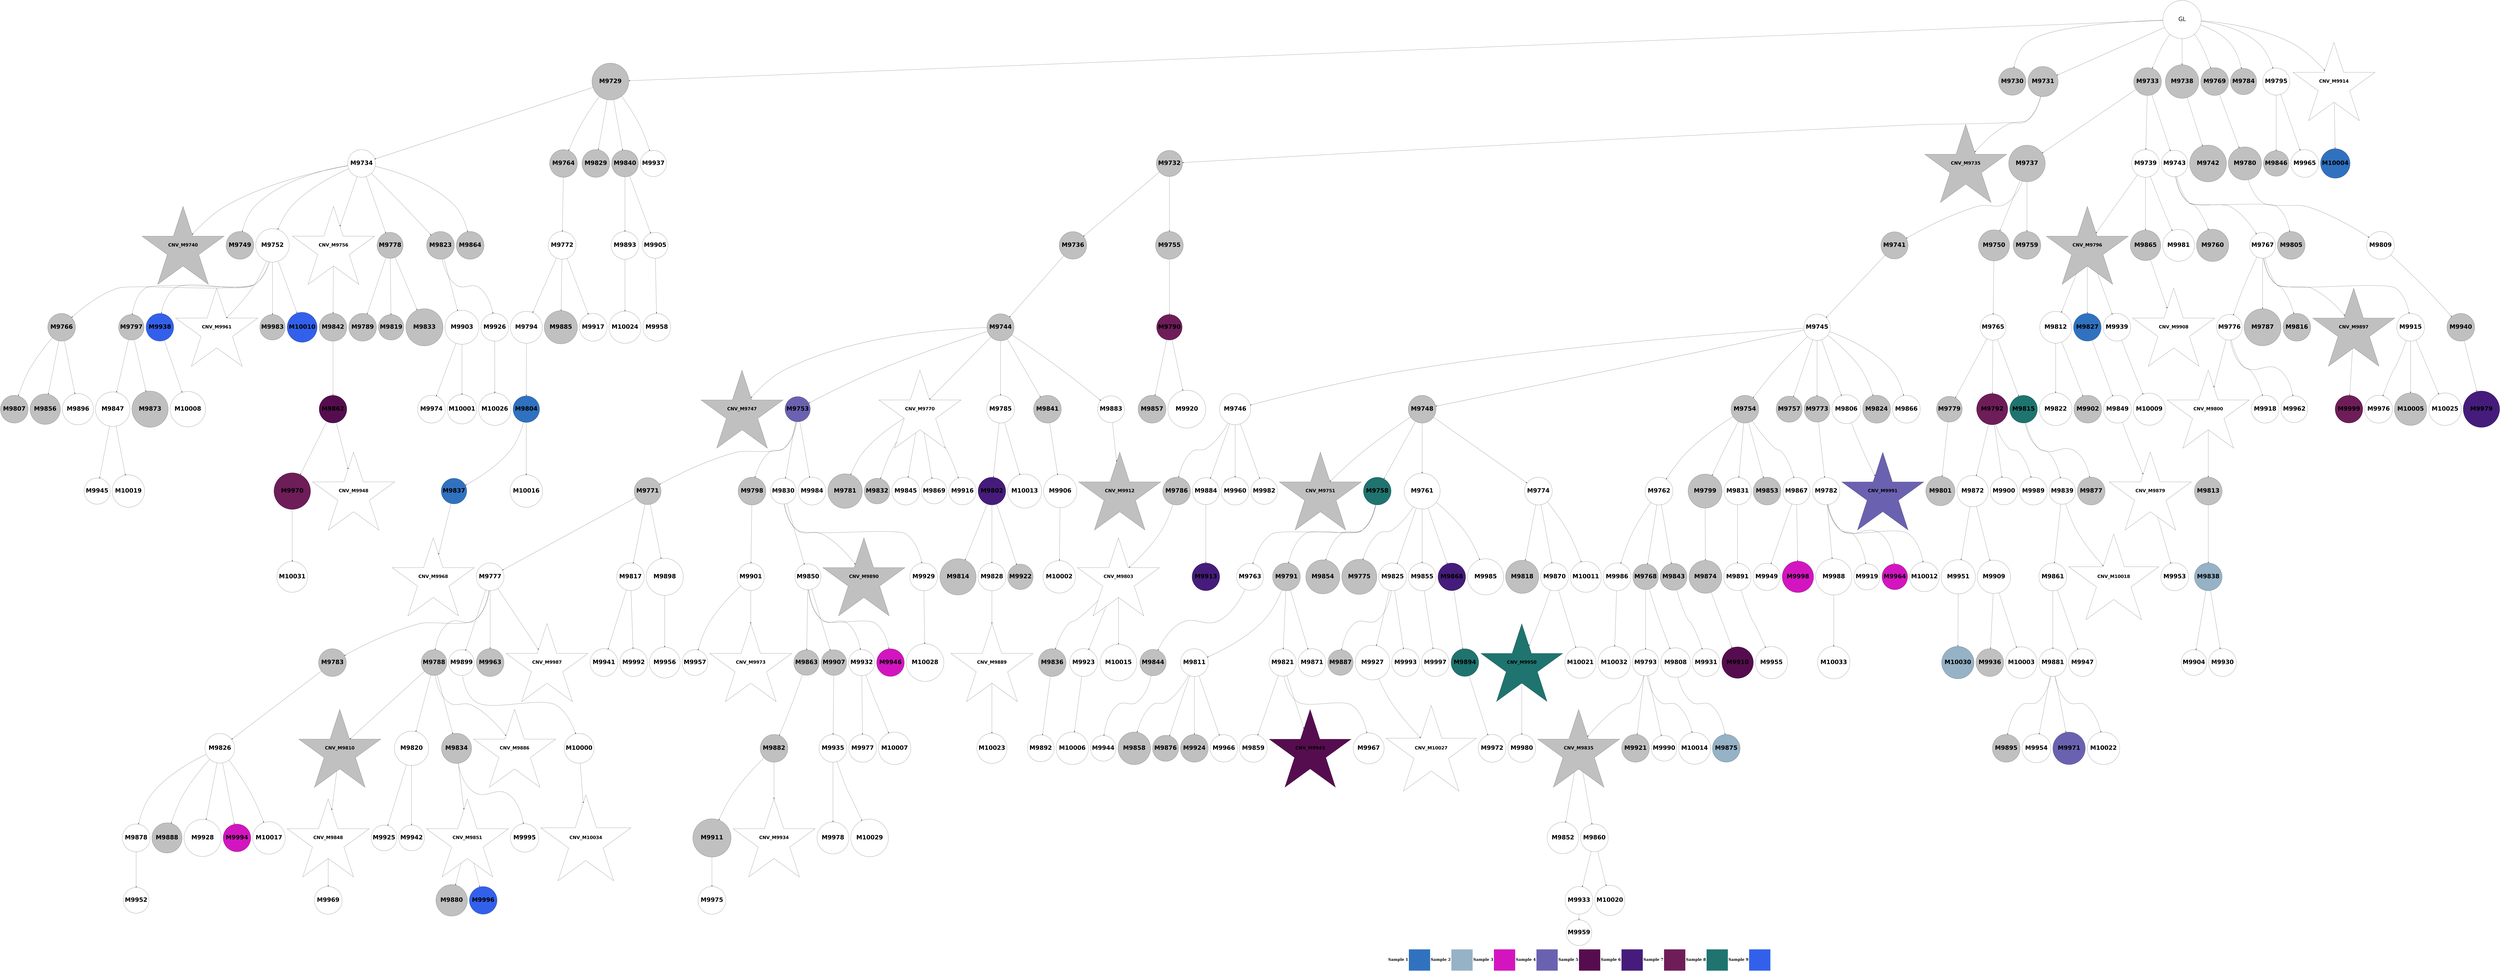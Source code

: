 digraph G { 
rankdir=TB;
9993 -> 10023;
9994 -> 10073;
10013 -> 10074;
9771 -> 9772;
9771 -> 9773;
9771 -> 9774;
9771 -> 9776;
9771 -> 9781;
9771 -> 9812;
9771 -> 9827;
9771 -> 9838;
9771 -> 9957;
9772 -> 9777;
9772 -> 9807;
9772 -> 9872;
9772 -> 9883;
9772 -> 9980;
10029 -> 10075;
9774 -> 9775;
9774 -> 9778;
9775 -> 9779;
9775 -> 9798;
10031 -> 10076;
9776 -> 9780;
9776 -> 9782;
9776 -> 9786;
9777 -> 9783;
9777 -> 9792;
9777 -> 9795;
9777 -> 9799;
9777 -> 9821;
9777 -> 9866;
9777 -> 9907;
9779 -> 9787;
9780 -> 9784;
9780 -> 9793;
9780 -> 9802;
9781 -> 9785;
9782 -> 9839;
9782 -> 9908;
9782 -> 10024;
9784 -> 9788;
9786 -> 9803;
9786 -> 9810;
9786 -> 9848;
9787 -> 9790;
9787 -> 9796;
9787 -> 9813;
9787 -> 9828;
9787 -> 9884;
9787 -> 9926;
10043 -> 10077;
9788 -> 9789;
9788 -> 9791;
9788 -> 9797;
9788 -> 9800;
9788 -> 9816;
9788 -> 9849;
9788 -> 9867;
9788 -> 9909;
9789 -> 9829;
9789 -> 9927;
9789 -> 10003;
9789 -> 10025;
9791 -> 9794;
9791 -> 9801;
9791 -> 9804;
9791 -> 9817;
9793 -> 9808;
9795 -> 9809;
9795 -> 9840;
9795 -> 9981;
9795 -> 10004;
9795 -> 10026;
9795 -> 10053;
9796 -> 9814;
9796 -> 9841;
9796 -> 9873;
9796 -> 10027;
9797 -> 9805;
9797 -> 9842;
9797 -> 9874;
9797 -> 9896;
9797 -> 9910;
9798 -> 9833;
9799 -> 9885;
9801 -> 9806;
9801 -> 9834;
9801 -> 9897;
9804 -> 9818;
9804 -> 9868;
9804 -> 9898;
9804 -> 9911;
9804 -> 10028;
9805 -> 9811;
9805 -> 9886;
9805 -> 10029;
9806 -> 9887;
9807 -> 9815;
9808 -> 9822;
9808 -> 9835;
9808 -> 9858;
9809 -> 9850;
9809 -> 9899;
9809 -> 9939;
9810 -> 9819;
9810 -> 9830;
9810 -> 9859;
9810 -> 9940;
9810 -> 9958;
9811 -> 9836;
9811 -> 9851;
9812 -> 9823;
9813 -> 9824;
9813 -> 9875;
9813 -> 9888;
9813 -> 9912;
9813 -> 9959;
9814 -> 9820;
9814 -> 9860;
9814 -> 9941;
9815 -> 9837;
9815 -> 9928;
9815 -> 9960;
9816 -> 9825;
9817 -> 9861;
9817 -> 9913;
9817 -> 10054;
9819 -> 9843;
9819 -> 9961;
9819 -> 10005;
9820 -> 9826;
9820 -> 9831;
9820 -> 9942;
9820 -> 10006;
9820 -> 10030;
9821 -> 9832;
9821 -> 9862;
9821 -> 9876;
9822 -> 9844;
9823 -> 9852;
9825 -> 9962;
9825 -> 10007;
9825 -> 10031;
9825 -> 10055;
9826 -> 9869;
9828 -> 9845;
9828 -> 10056;
9829 -> 9846;
9831 -> 9853;
9831 -> 9863;
9831 -> 9877;
9831 -> 9929;
9833 -> 9900;
9833 -> 9963;
9834 -> 9854;
9834 -> 9864;
9834 -> 9914;
9835 -> 9915;
9835 -> 9943;
9835 -> 10032;
9836 -> 9878;
9836 -> 9964;
9836 -> 10033;
9836 -> 10057;
9837 -> 9847;
9838 -> 9889;
9838 -> 10008;
9839 -> 9855;
9839 -> 9870;
9839 -> 9982;
9840 -> 9890;
9840 -> 9916;
9841 -> 9944;
9842 -> 9917;
9843 -> 9856;
9845 -> 9857;
9845 -> 9871;
9845 -> 9965;
9846 -> 9879;
9846 -> 9966;
9846 -> 10058;
9847 -> 9880;
9847 -> 10059;
9849 -> 10034;
9851 -> 9918;
9852 -> 9983;
9853 -> 9891;
9854 -> 9901;
9854 -> 9919;
9854 -> 9967;
9854 -> 10009;
9855 -> 9865;
9855 -> 9945;
9856 -> 9881;
9858 -> 9882;
9858 -> 9920;
9860 -> 9984;
9860 -> 10035;
9863 -> 9968;
9863 -> 9985;
9864 -> 9902;
9864 -> 9986;
9864 -> 10010;
9866 -> 9946;
9866 -> 9969;
9868 -> 9930;
9868 -> 9970;
9868 -> 10036;
9869 -> 9921;
9869 -> 9931;
9869 -> 9971;
9869 -> 10037;
9869 -> 10060;
9870 -> 9892;
9871 -> 9932;
9873 -> 9893;
9873 -> 9933;
9873 -> 9972;
9874 -> 9934;
9877 -> 9894;
9877 -> 10038;
9878 -> 9895;
9878 -> 9903;
9879 -> 9935;
9880 -> 10011;
9881 -> 9947;
9881 -> 9973;
9882 -> 9904;
9882 -> 10061;
9883 -> 9936;
9883 -> 9948;
9884 -> 9949;
9885 -> 9905;
9886 -> 9974;
9887 -> 9987;
9890 -> 9988;
9890 -> 10062;
9891 -> 10012;
9892 -> 9922;
9893 -> 9906;
9893 -> 9950;
9893 -> 9975;
9893 -> 9989;
9894 -> 9923;
9894 -> 10039;
9898 -> 10040;
9903 -> 9976;
9903 -> 10063;
9904 -> 9924;
9904 -> 9990;
9905 -> 9991;
9905 -> 10013;
9906 -> 9925;
9908 -> 9951;
9910 -> 9992;
9910 -> 10041;
9911 -> 9937;
9913 -> 9993;
9913 -> 10064;
9915 -> 9952;
9915 -> 9994;
9917 -> 9953;
9921 -> 9995;
9922 -> 9996;
9924 -> 9938;
9924 -> 9997;
9924 -> 10014;
9924 -> 10065;
9925 -> 9954;
9925 -> 9977;
9926 -> 9955;
9927 -> 9956;
9932 -> 10066;
9934 -> 9998;
9936 -> 10067;
9937 -> 10015;
9940 -> 10042;
9941 -> 9999;
9942 -> 10043;
9944 -> 10000;
9944 -> 10016;
9946 -> 10017;
9946 -> 10044;
9948 -> 10001;
9949 -> 10045;
9950 -> 9978;
9952 -> 9979;
9952 -> 10046;
9954 -> 10018;
9957 -> 10047;
9958 -> 10019;
9958 -> 10048;
9958 -> 10068;
9966 -> 10049;
9969 -> 10069;
9970 -> 10070;
9972 -> 10071;
9975 -> 10020;
9975 -> 10050;
9976 -> 10002;
9978 -> 10021;
9978 -> 10072;
9981 -> 10051;
9982 -> 10052;
9983 -> 10022;
10039 [shape=circle style=filled fillcolor="#3360eb" fontname="helvetica-bold" fontsize=56 label="M9996" width=3.62 height=2 ];
9965 [shape=circle style=filled fillcolor=grey fontname="helvetica-bold" fontsize=56 label="M9922" width=3.16 height=2 ];
9878 [shape=star style=filled fillcolor=grey fontname="helvetica-bold" fontsize=42 label="CNV_M9835"];
9981 [shape=circle style=filled fillcolor="#3360eb" fontname="helvetica-bold" fontsize=56 label="M9938" width=0.32 height=2 ];
9887 [shape=circle style=filled fillcolor=grey fontname="helvetica-bold" fontsize=56 label="M9844" width=3.44 height=2 ];
9841 [shape=circle style=filled fillcolor=grey fontname="helvetica-bold" fontsize=56 label="M9798" width=0.89 height=2 ];
9964 [shape=circle style=filled fillcolor=grey fontname="helvetica-bold" fontsize=56 label="M9921" width=1.2 height=2 ];
10053 [shape=circle style=filled fillcolor="#3360eb" fontname="helvetica-bold" fontsize=56 label="M10010" width=2.94 height=2 ];
9797 [shape=circle style=filled fillcolor=grey fontname="helvetica-bold" fontsize=56 label="M9754" width=1.27 height=2 ];
9915 [shape=circle style=filled fillcolor=white fontname="helvetica-bold" fontsize=56 label="M9872" width=4.1 height=2 ];
9963 [shape=circle style=filled fillcolor=white fontname="helvetica-bold" fontsize=56 label="M9920" width=4.94 height=2 ];
9987 [shape=circle style=filled fillcolor=white fontname="helvetica-bold" fontsize=56 label="M9944" width=3.1 height=2 ];
9907 [shape=circle style=filled fillcolor=grey fontname="helvetica-bold" fontsize=56 label="M9864" width=0.15 height=2 ];
9960 [shape=circle style=filled fillcolor=white fontname="helvetica-bold" fontsize=56 label="M9917" width=0.62 height=2 ];
9854 [shape=circle style=filled fillcolor=white fontname="helvetica-bold" fontsize=56 label="M9811" width=1.43 height=2 ];
10032 [shape=circle style=filled fillcolor=white fontname="helvetica-bold" fontsize=56 label="M9989" width=1.63 height=2 ];
9876 [shape=circle style=filled fillcolor=grey fontname="helvetica-bold" fontsize=56 label="M9833" width=4.86 height=2 ];
9796 [shape=circle style=filled fillcolor="#6a62b1" fontname="helvetica-bold" fontsize=56 label="M9753" width=3.31 height=2 ];
9879 [shape=circle style=filled fillcolor=grey fontname="helvetica-bold" fontsize=56 label="M9836" width=0.24 height=2 ];
9877 [shape=circle style=filled fillcolor=grey fontname="helvetica-bold" fontsize=56 label="M9834" width=3.93 height=2 ];
9785 [shape=circle style=filled fillcolor=grey fontname="helvetica-bold" fontsize=56 label="M9742" width=4.8 height=2 ];
9880 [shape=circle style=filled fillcolor="#3072c0" fontname="helvetica-bold" fontsize=56 label="M9837" width=3.35 height=2 ];
9979 [shape=circle style=filled fillcolor=grey fontname="helvetica-bold" fontsize=56 label="M9936" width=1.07 height=2 ];
10013 [shape=circle style=filled fillcolor="#6e1d59" fontname="helvetica-bold" fontsize=56 label="M9970" width=4.79 height=2 ];
9871 [shape=circle style=filled fillcolor=white fontname="helvetica-bold" fontsize=56 label="M9828" width=0.75 height=2 ];
9811 [shape=circle style=filled fillcolor=grey fontname="helvetica-bold" fontsize=56 label="M9768" width=3.18 height=2 ];
9934 [shape=circle style=filled fillcolor=white fontname="helvetica-bold" fontsize=56 label="M9891" width=2.08 height=2 ];
9844 [shape=circle style=filled fillcolor=grey fontname="helvetica-bold" fontsize=56 label="M9801" width=3.82 height=2 ];
10055 [shape=circle style=filled fillcolor=white fontname="helvetica-bold" fontsize=56 label="M10012" width=3.4 height=2 ];
9930 [shape=circle style=filled fillcolor=grey fontname="helvetica-bold" fontsize=56 label="M9887" width=3.22 height=2 ];
9771 [label="GL" fontname="arial-bold" fontsize=56 width=5 height=5];
10038 [shape=circle style=filled fillcolor=white fontname="helvetica-bold" fontsize=56 label="M9995" width=3.71 height=2 ];
9800 [shape=circle style=filled fillcolor=grey fontname="helvetica-bold" fontsize=56 label="M9757" width=2.64 height=2 ];
10040 [shape=circle style=filled fillcolor=white fontname="helvetica-bold" fontsize=56 label="M9997" width=1.21 height=2 ];
9901 [shape=circle style=filled fillcolor=grey fontname="helvetica-bold" fontsize=56 label="M9858" width=4.27 height=2 ];
9992 [shape=circle style=filled fillcolor=white fontname="helvetica-bold" fontsize=56 label="M9949" width=3.56 height=2 ];
9969 [shape=circle style=filled fillcolor=white fontname="helvetica-bold" fontsize=56 label="M9926" width=1.24 height=2 ];
9945 [shape=circle style=filled fillcolor=grey fontname="helvetica-bold" fontsize=56 label="M9902" width=3.62 height=2 ];
9780 [shape=circle style=filled fillcolor=grey fontname="helvetica-bold" fontsize=56 label="M9737" width=4.78 height=2 ];
9925 [shape=circle style=filled fillcolor=grey fontname="helvetica-bold" fontsize=56 label="M9882" width=1.86 height=2 ];
9827 [shape=circle style=filled fillcolor=grey fontname="helvetica-bold" fontsize=56 label="M9784" width=3.43 height=2 ];
10076 [shape=circle style=filled fillcolor=white fontname="helvetica-bold" fontsize=56 label="M10033" width=1.56 height=2 ];
9860 [shape=circle style=filled fillcolor=white fontname="helvetica-bold" fontsize=56 label="M9817" width=2.07 height=2 ];
9896 [shape=circle style=filled fillcolor=grey fontname="helvetica-bold" fontsize=56 label="M9853" width=0.47 height=2 ];
9778 [shape=star style=filled fillcolor=grey fontname="helvetica-bold" fontsize=42 label="CNV_M9735"];
10054 [shape=circle style=filled fillcolor=white fontname="helvetica-bold" fontsize=56 label="M10011" width=2.48 height=2 ];
9791 [shape=circle style=filled fillcolor=grey fontname="helvetica-bold" fontsize=56 label="M9748" width=0.58 height=2 ];
9853 [shape=star style=filled fillcolor=grey fontname="helvetica-bold" fontsize=42 label="CNV_M9810"];
9793 [shape=circle style=filled fillcolor=grey fontname="helvetica-bold" fontsize=56 label="M9750" width=4.06 height=2 ];
9864 [shape=circle style=filled fillcolor=white fontname="helvetica-bold" fontsize=56 label="M9821" width=3.54 height=2 ];
9932 [shape=star style=filled fillcolor=white fontname="helvetica-bold" fontsize=42 label="CNV_M9889"];
9775 [shape=circle style=filled fillcolor=grey fontname="helvetica-bold" fontsize=56 label="M9732" width=2.61 height=2 ];
10075 [shape=circle style=filled fillcolor=white fontname="helvetica-bold" fontsize=56 label="M10032" width=1.44 height=2 ];
9940 [shape=star style=filled fillcolor=grey fontname="helvetica-bold" fontsize=42 label="CNV_M9897"];
9870 [shape=circle style=filled fillcolor="#3072c0" fontname="helvetica-bold" fontsize=56 label="M9827" width=1.37 height=2 ];
9826 [shape=circle style=filled fillcolor=grey fontname="helvetica-bold" fontsize=56 label="M9783" width=0.31 height=2 ];
9946 [shape=circle style=filled fillcolor=white fontname="helvetica-bold" fontsize=56 label="M9903" width=4.45 height=2 ];
10057 [shape=circle style=filled fillcolor=white fontname="helvetica-bold" fontsize=56 label="M10014" width=4.15 height=2 ];
9957 [shape=star style=filled fillcolor=white fontname="helvetica-bold" fontsize=42 label="CNV_M9914"];
10003 [shape=circle style=filled fillcolor=white fontname="helvetica-bold" fontsize=56 label="M9960" width=0.62 height=2 ];
9966 [shape=circle style=filled fillcolor=white fontname="helvetica-bold" fontsize=56 label="M9923" width=1.12 height=2 ];
9921 [shape=circle style=filled fillcolor=white fontname="helvetica-bold" fontsize=56 label="M9878" width=1.29 height=2 ];
9977 [shape=star style=filled fillcolor=white fontname="helvetica-bold" fontsize=42 label="CNV_M9934"];
9955 [shape=star style=filled fillcolor=grey fontname="helvetica-bold" fontsize=42 label="CNV_M9912"];
9824 [shape=circle style=filled fillcolor=grey fontname="helvetica-bold" fontsize=56 label="M9781" width=4.51 height=2 ];
10035 [shape=circle style=filled fillcolor=white fontname="helvetica-bold" fontsize=56 label="M9992" width=1.03 height=2 ];
9933 [shape=star style=filled fillcolor=grey fontname="helvetica-bold" fontsize=42 label="CNV_M9890"];
9829 [shape=circle style=filled fillcolor=grey fontname="helvetica-bold" fontsize=56 label="M9786" width=0 height=2 ];
10061 [shape=star style=filled fillcolor=white fontname="helvetica-bold" fontsize=42 label="CNV_M10018"];
9817 [shape=circle style=filled fillcolor=white fontname="helvetica-bold" fontsize=56 label="M9774" width=0.91 height=2 ];
9941 [shape=circle style=filled fillcolor=white fontname="helvetica-bold" fontsize=56 label="M9898" width=4.85 height=2 ];
9821 [shape=circle style=filled fillcolor=grey fontname="helvetica-bold" fontsize=56 label="M9778" width=3.4 height=2 ];
10012 [shape=circle style=filled fillcolor=white fontname="helvetica-bold" fontsize=56 label="M9969" width=1.67 height=2 ];
10010 [shape=circle style=filled fillcolor=white fontname="helvetica-bold" fontsize=56 label="M9967" width=4.04 height=2 ];
10047 [shape=circle style=filled fillcolor="#3072c0" fontname="helvetica-bold" fontsize=56 label="M10004" width=3.47 height=2 ];
10018 [shape=circle style=filled fillcolor=white fontname="helvetica-bold" fontsize=56 label="M9975" width=1.17 height=2 ];
9788 [shape=circle style=filled fillcolor=white fontname="helvetica-bold" fontsize=56 label="M9745" width=2.5 height=2 ];
9958 [shape=circle style=filled fillcolor=white fontname="helvetica-bold" fontsize=56 label="M9915" width=0.07 height=2 ];
9815 [shape=circle style=filled fillcolor=white fontname="helvetica-bold" fontsize=56 label="M9772" width=1.43 height=2 ];
10043 [shape=circle style=filled fillcolor=white fontname="helvetica-bold" fontsize=56 label="M10000" width=3.15 height=2 ];
9818 [shape=circle style=filled fillcolor=grey fontname="helvetica-bold" fontsize=56 label="M9775" width=4.58 height=2 ];
9866 [shape=circle style=filled fillcolor=grey fontname="helvetica-bold" fontsize=56 label="M9823" width=1.34 height=2 ];
9975 [shape=circle style=filled fillcolor=white fontname="helvetica-bold" fontsize=56 label="M9932" width=2.6 height=2 ];
9828 [shape=circle style=filled fillcolor=white fontname="helvetica-bold" fontsize=56 label="M9785" width=0.97 height=2 ];
9899 [shape=circle style=filled fillcolor=grey fontname="helvetica-bold" fontsize=56 label="M9856" width=3.97 height=2 ];
10063 [shape=circle style=filled fillcolor=white fontname="helvetica-bold" fontsize=56 label="M10020" width=2.86 height=2 ];
9986 [shape=star style=filled fillcolor="#560d4f" fontname="helvetica-bold" fontsize=42 label="CNV_M9943"];
10072 [shape=circle style=filled fillcolor=white fontname="helvetica-bold" fontsize=56 label="M10029" width=4.92 height=2 ];
9786 [shape=circle style=filled fillcolor=white fontname="helvetica-bold" fontsize=56 label="M9743" width=2.46 height=2 ];
10073 [shape=circle style=filled fillcolor="#96b2c6" fontname="helvetica-bold" fontsize=56 label="M10030" width=1.48 height=2 ];
10077 [shape=star style=filled fillcolor=white fontname="helvetica-bold" fontsize=42 label="CNV_M10034"];
9909 [shape=circle style=filled fillcolor=white fontname="helvetica-bold" fontsize=56 label="M9866" width=1.6 height=2 ];
10011 [shape=star style=filled fillcolor=white fontname="helvetica-bold" fontsize=42 label="CNV_M9968"];
10015 [shape=circle style=filled fillcolor=white fontname="helvetica-bold" fontsize=56 label="M9972" width=1.92 height=2 ];
9904 [shape=circle style=filled fillcolor=white fontname="helvetica-bold" fontsize=56 label="M9861" width=1.84 height=2 ];
9803 [shape=circle style=filled fillcolor=grey fontname="helvetica-bold" fontsize=56 label="M9760" width=4.21 height=2 ];
9893 [shape=circle style=filled fillcolor=white fontname="helvetica-bold" fontsize=56 label="M9850" width=2.73 height=2 ];
9948 [shape=circle style=filled fillcolor=white fontname="helvetica-bold" fontsize=56 label="M9905" width=3.36 height=2 ];
9784 [shape=circle style=filled fillcolor=grey fontname="helvetica-bold" fontsize=56 label="M9741" width=2.17 height=2 ];
9951 [shape=star style=filled fillcolor=white fontname="helvetica-bold" fontsize=42 label="CNV_M9908"];
9972 [shape=circle style=filled fillcolor=white fontname="helvetica-bold" fontsize=56 label="M9929" width=0.46 height=2 ];
9956 [shape=circle style=filled fillcolor="#451c7b" fontname="helvetica-bold" fontsize=56 label="M9913" width=0.6 height=2 ];
9822 [shape=circle style=filled fillcolor=grey fontname="helvetica-bold" fontsize=56 label="M9779" width=2.92 height=2 ];
9873 [shape=circle style=filled fillcolor=white fontname="helvetica-bold" fontsize=56 label="M9830" width=2.84 height=2 ];
9812 [shape=circle style=filled fillcolor=grey fontname="helvetica-bold" fontsize=56 label="M9769" width=1.33 height=2 ];
9831 [shape=circle style=filled fillcolor=grey fontname="helvetica-bold" fontsize=56 label="M9788" width=2.93 height=2 ];
9974 [shape=circle style=filled fillcolor=white fontname="helvetica-bold" fontsize=56 label="M9931" width=1.73 height=2 ];
9989 [shape=circle style=filled fillcolor="#d315c0" fontname="helvetica-bold" fontsize=56 label="M9946" width=1.17 height=2 ];
9929 [shape=star style=filled fillcolor=white fontname="helvetica-bold" fontsize=42 label="CNV_M9886"];
9995 [shape=circle style=filled fillcolor=white fontname="helvetica-bold" fontsize=56 label="M9952" width=2.87 height=2 ];
9772 [shape=circle style=filled fillcolor=grey fontname="helvetica-bold" fontsize=56 label="M9729" width=4.81 height=2 ];
10068 [shape=circle style=filled fillcolor=white fontname="helvetica-bold" fontsize=56 label="M10025" width=1.42 height=2 ];
10062 [shape=circle style=filled fillcolor=white fontname="helvetica-bold" fontsize=56 label="M10019" width=0.53 height=2 ];
9976 [shape=circle style=filled fillcolor=white fontname="helvetica-bold" fontsize=56 label="M9933" width=0.64 height=2 ];
9982 [shape=circle style=filled fillcolor=white fontname="helvetica-bold" fontsize=56 label="M9939" width=2.04 height=2 ];
10070 [shape=star style=filled fillcolor=white fontname="helvetica-bold" fontsize=42 label="CNV_M10027"];
10001 [shape=circle style=filled fillcolor=white fontname="helvetica-bold" fontsize=56 label="M9958" width=0.24 height=2 ];
9820 [shape=circle style=filled fillcolor=white fontname="helvetica-bold" fontsize=56 label="M9777" width=1.67 height=2 ];
9973 [shape=circle style=filled fillcolor=white fontname="helvetica-bold" fontsize=56 label="M9930" width=1.64 height=2 ];
9984 [shape=circle style=filled fillcolor=white fontname="helvetica-bold" fontsize=56 label="M9941" width=0.3 height=2 ];
9795 [shape=circle style=filled fillcolor=white fontname="helvetica-bold" fontsize=56 label="M9752" width=4.37 height=2 ];
9835 [shape=circle style=filled fillcolor="#6e1d59" fontname="helvetica-bold" fontsize=56 label="M9792" width=4.09 height=2 ];
10048 [shape=circle style=filled fillcolor=grey fontname="helvetica-bold" fontsize=56 label="M10005" width=1.63 height=2 ];
9920 [shape=circle style=filled fillcolor=grey fontname="helvetica-bold" fontsize=56 label="M9877" width=0.69 height=2 ];
9856 [shape=circle style=filled fillcolor=grey fontname="helvetica-bold" fontsize=56 label="M9813" width=0.88 height=2 ];
9988 [shape=circle style=filled fillcolor=white fontname="helvetica-bold" fontsize=56 label="M9945" width=2.59 height=2 ];
10002 [shape=circle style=filled fillcolor=white fontname="helvetica-bold" fontsize=56 label="M9959" width=3 height=2 ];
10050 [shape=circle style=filled fillcolor=white fontname="helvetica-bold" fontsize=56 label="M10007" width=0.66 height=2 ];
9779 [shape=circle style=filled fillcolor=grey fontname="helvetica-bold" fontsize=56 label="M9736" width=2.05 height=2 ];
9918 [shape=circle style=filled fillcolor="#96b2c6" fontname="helvetica-bold" fontsize=56 label="M9875" width=0.32 height=2 ];
9790 [shape=star style=filled fillcolor=grey fontname="helvetica-bold" fontsize=42 label="CNV_M9747"];
9836 [shape=circle style=filled fillcolor=white fontname="helvetica-bold" fontsize=56 label="M9793" width=2.4 height=2 ];
9916 [shape=circle style=filled fillcolor=grey fontname="helvetica-bold" fontsize=56 label="M9873" width=4.74 height=2 ];
9802 [shape=circle style=filled fillcolor=grey fontname="helvetica-bold" fontsize=56 label="M9759" width=0.55 height=2 ];
9983 [shape=circle style=filled fillcolor=grey fontname="helvetica-bold" fontsize=56 label="M9940" width=1.05 height=2 ];
10029 [shape=circle style=filled fillcolor=white fontname="helvetica-bold" fontsize=56 label="M9986" width=0.68 height=2 ];
9805 [shape=circle style=filled fillcolor=white fontname="helvetica-bold" fontsize=56 label="M9762" width=0.63 height=2 ];
9777 [shape=circle style=filled fillcolor=white fontname="helvetica-bold" fontsize=56 label="M9734" width=1.69 height=2 ];
9806 [shape=circle style=filled fillcolor=white fontname="helvetica-bold" fontsize=56 label="M9763" width=2.26 height=2 ];
9913 [shape=circle style=filled fillcolor=white fontname="helvetica-bold" fontsize=56 label="M9870" width=1.49 height=2 ];
9943 [shape=circle style=filled fillcolor=white fontname="helvetica-bold" fontsize=56 label="M9900" width=2.08 height=2 ];
9819 [shape=circle style=filled fillcolor=white fontname="helvetica-bold" fontsize=56 label="M9776" width=3.06 height=2 ];
9985 [shape=circle style=filled fillcolor=white fontname="helvetica-bold" fontsize=56 label="M9942" width=2.99 height=2 ];
9882 [shape=circle style=filled fillcolor=white fontname="helvetica-bold" fontsize=56 label="M9839" width=2.49 height=2 ];
9889 [shape=circle style=filled fillcolor=grey fontname="helvetica-bold" fontsize=56 label="M9846" width=3.2 height=2 ];
9942 [shape=circle style=filled fillcolor=white fontname="helvetica-bold" fontsize=56 label="M9899" width=3 height=2 ];
9953 [shape=circle style=filled fillcolor="#560d4f" fontname="helvetica-bold" fontsize=56 label="M9910" width=4.13 height=2 ];
9782 [shape=circle style=filled fillcolor=white fontname="helvetica-bold" fontsize=56 label="M9739" width=1.91 height=2 ];
10071 [shape=circle style=filled fillcolor=white fontname="helvetica-bold" fontsize=56 label="M10028" width=4.91 height=2 ];
10004 [shape=star style=filled fillcolor=white fontname="helvetica-bold" fontsize=42 label="CNV_M9961"];
9954 [shape=circle style=filled fillcolor=grey fontname="helvetica-bold" fontsize=56 label="M9911" width=5 height=2 ];
9890 [shape=circle style=filled fillcolor=white fontname="helvetica-bold" fontsize=56 label="M9847" width=4.52 height=2 ];
9968 [shape=circle style=filled fillcolor=white fontname="helvetica-bold" fontsize=56 label="M9925" width=2.98 height=2 ];
9903 [shape=circle style=filled fillcolor=white fontname="helvetica-bold" fontsize=56 label="M9860" width=3.61 height=2 ];
9847 [shape=circle style=filled fillcolor="#3072c0" fontname="helvetica-bold" fontsize=56 label="M9804" width=3.47 height=2 ];
10026 [shape=circle style=filled fillcolor=grey fontname="helvetica-bold" fontsize=56 label="M9983" width=3.17 height=2 ];
9911 [shape=circle style=filled fillcolor="#451c7b" fontname="helvetica-bold" fontsize=56 label="M9868" width=1.52 height=2 ];
9939 [shape=circle style=filled fillcolor=white fontname="helvetica-bold" fontsize=56 label="M9896" width=4.07 height=2 ];
9892 [shape=circle style=filled fillcolor=white fontname="helvetica-bold" fontsize=56 label="M9849" width=1.81 height=2 ];
10074 [shape=circle style=filled fillcolor=white fontname="helvetica-bold" fontsize=56 label="M10031" width=4.03 height=2 ];
9830 [shape=circle style=filled fillcolor=grey fontname="helvetica-bold" fontsize=56 label="M9787" width=4.83 height=2 ];
9980 [shape=circle style=filled fillcolor=white fontname="helvetica-bold" fontsize=56 label="M9937" width=2.56 height=2 ];
9991 [shape=star style=filled fillcolor=white fontname="helvetica-bold" fontsize=42 label="CNV_M9948"];
9792 [shape=circle style=filled fillcolor=grey fontname="helvetica-bold" fontsize=56 label="M9749" width=0.96 height=2 ];
9863 [shape=circle style=filled fillcolor=white fontname="helvetica-bold" fontsize=56 label="M9820" width=4.49 height=2 ];
9967 [shape=circle style=filled fillcolor=grey fontname="helvetica-bold" fontsize=56 label="M9924" width=0.59 height=2 ];
9845 [shape=circle style=filled fillcolor="#451c7b" fontname="helvetica-bold" fontsize=56 label="M9802" width=0.67 height=2 ];
10064 [shape=circle style=filled fillcolor=white fontname="helvetica-bold" fontsize=56 label="M10021" width=2.33 height=2 ];
9825 [shape=circle style=filled fillcolor=white fontname="helvetica-bold" fontsize=56 label="M9782" width=3.57 height=2 ];
10016 [shape=star style=filled fillcolor=white fontname="helvetica-bold" fontsize=42 label="CNV_M9973"];
10027 [shape=circle style=filled fillcolor=white fontname="helvetica-bold" fontsize=56 label="M9984" width=0.21 height=2 ];
9949 [shape=circle style=filled fillcolor=white fontname="helvetica-bold" fontsize=56 label="M9906" width=4.33 height=2 ];
9914 [shape=circle style=filled fillcolor=white fontname="helvetica-bold" fontsize=56 label="M9871" width=0.44 height=2 ];
9917 [shape=circle style=filled fillcolor=grey fontname="helvetica-bold" fontsize=56 label="M9874" width=4.29 height=2 ];
10059 [shape=circle style=filled fillcolor=white fontname="helvetica-bold" fontsize=56 label="M10016" width=1.25 height=2 ];
9798 [shape=circle style=filled fillcolor=grey fontname="helvetica-bold" fontsize=56 label="M9755" width=0.79 height=2 ];
9908 [shape=circle style=filled fillcolor=grey fontname="helvetica-bold" fontsize=56 label="M9865" width=3.97 height=2 ];
10024 [shape=circle style=filled fillcolor=white fontname="helvetica-bold" fontsize=56 label="M9981" width=4.16 height=2 ];
10056 [shape=circle style=filled fillcolor=white fontname="helvetica-bold" fontsize=56 label="M10013" width=4.44 height=2 ];
10005 [shape=circle style=filled fillcolor=white fontname="helvetica-bold" fontsize=56 label="M9962" width=3.48 height=2 ];
9931 [shape=circle style=filled fillcolor=grey fontname="helvetica-bold" fontsize=56 label="M9888" width=3.95 height=2 ];
9894 [shape=star style=filled fillcolor=white fontname="helvetica-bold" fontsize=42 label="CNV_M9851"];
10060 [shape=circle style=filled fillcolor=white fontname="helvetica-bold" fontsize=56 label="M10017" width=0.23 height=2 ];
9872 [shape=circle style=filled fillcolor=grey fontname="helvetica-bold" fontsize=56 label="M9829" width=0.76 height=2 ];
10041 [shape=circle style=filled fillcolor="#d315c0" fontname="helvetica-bold" fontsize=56 label="M9998" width=4.11 height=2 ];
9936 [shape=circle style=filled fillcolor=white fontname="helvetica-bold" fontsize=56 label="M9893" width=0.46 height=2 ];
9895 [shape=circle style=filled fillcolor=white fontname="helvetica-bold" fontsize=56 label="M9852" width=4.11 height=2 ];
10030 [shape=star style=filled fillcolor=white fontname="helvetica-bold" fontsize=42 label="CNV_M9987"];
9781 [shape=circle style=filled fillcolor=grey fontname="helvetica-bold" fontsize=56 label="M9738" width=4.37 height=2 ];
9813 [shape=star style=filled fillcolor=white fontname="helvetica-bold" fontsize=42 label="CNV_M9770"];
9838 [shape=circle style=filled fillcolor=white fontname="helvetica-bold" fontsize=56 label="M9795" width=2.19 height=2 ];
9937 [shape=circle style=filled fillcolor="#1f746f" fontname="helvetica-bold" fontsize=56 label="M9894" width=0.55 height=2 ];
9947 [shape=circle style=filled fillcolor=white fontname="helvetica-bold" fontsize=56 label="M9904" width=3.03 height=2 ];
9858 [shape=circle style=filled fillcolor="#1f746f" fontname="helvetica-bold" fontsize=56 label="M9815" width=0.88 height=2 ];
9834 [shape=circle style=filled fillcolor=grey fontname="helvetica-bold" fontsize=56 label="M9791" width=0.93 height=2 ];
10065 [shape=circle style=filled fillcolor=white fontname="helvetica-bold" fontsize=56 label="M10022" width=0.91 height=2 ];
10023 [shape=circle style=filled fillcolor=white fontname="helvetica-bold" fontsize=56 label="M9980" width=0.08 height=2 ];
10069 [shape=circle style=filled fillcolor=white fontname="helvetica-bold" fontsize=56 label="M10026" width=1.88 height=2 ];
9902 [shape=circle style=filled fillcolor=white fontname="helvetica-bold" fontsize=56 label="M9859" width=1.32 height=2 ];
9839 [shape=star style=filled fillcolor=grey fontname="helvetica-bold" fontsize=42 label="CNV_M9796"];
9959 [shape=circle style=filled fillcolor=white fontname="helvetica-bold" fontsize=56 label="M9916" width=2.1 height=2 ];
10033 [shape=circle style=filled fillcolor=white fontname="helvetica-bold" fontsize=56 label="M9990" width=3.13 height=2 ];
9883 [shape=circle style=filled fillcolor=grey fontname="helvetica-bold" fontsize=56 label="M9840" width=2.31 height=2 ];
9884 [shape=circle style=filled fillcolor=grey fontname="helvetica-bold" fontsize=56 label="M9841" width=0.73 height=2 ];
10052 [shape=circle style=filled fillcolor=white fontname="helvetica-bold" fontsize=56 label="M10009" width=4.2 height=2 ];
9840 [shape=circle style=filled fillcolor=grey fontname="helvetica-bold" fontsize=56 label="M9797" width=3.19 height=2 ];
9823 [shape=circle style=filled fillcolor=grey fontname="helvetica-bold" fontsize=56 label="M9780" width=4.34 height=2 ];
9897 [shape=circle style=filled fillcolor=grey fontname="helvetica-bold" fontsize=56 label="M9854" width=4.45 height=2 ];
9869 [shape=circle style=filled fillcolor=white fontname="helvetica-bold" fontsize=56 label="M9826" width=3.88 height=2 ];
9857 [shape=circle style=filled fillcolor=grey fontname="helvetica-bold" fontsize=56 label="M9814" width=4.73 height=2 ];
10031 [shape=circle style=filled fillcolor=white fontname="helvetica-bold" fontsize=56 label="M9988" width=4.74 height=2 ];
10006 [shape=circle style=filled fillcolor=grey fontname="helvetica-bold" fontsize=56 label="M9963" width=0.37 height=2 ];
9888 [shape=circle style=filled fillcolor=white fontname="helvetica-bold" fontsize=56 label="M9845" width=0.31 height=2 ];
10067 [shape=circle style=filled fillcolor=white fontname="helvetica-bold" fontsize=56 label="M10024" width=2.08 height=2 ];
9787 [shape=circle style=filled fillcolor=grey fontname="helvetica-bold" fontsize=56 label="M9744" width=2.2 height=2 ];
9900 [shape=circle style=filled fillcolor=grey fontname="helvetica-bold" fontsize=56 label="M9857" width=3.64 height=2 ];
9891 [shape=star style=filled fillcolor=white fontname="helvetica-bold" fontsize=42 label="CNV_M9848"];
10021 [shape=circle style=filled fillcolor=white fontname="helvetica-bold" fontsize=56 label="M9978" width=4.16 height=2 ];
9848 [shape=circle style=filled fillcolor=grey fontname="helvetica-bold" fontsize=56 label="M9805" width=0.82 height=2 ];
9843 [shape=star style=filled fillcolor=white fontname="helvetica-bold" fontsize=42 label="CNV_M9800"];
9881 [shape=circle style=filled fillcolor="#96b2c6" fontname="helvetica-bold" fontsize=56 label="M9838" width=1.15 height=2 ];
9924 [shape=circle style=filled fillcolor=white fontname="helvetica-bold" fontsize=56 label="M9881" width=0.66 height=2 ];
9832 [shape=circle style=filled fillcolor=grey fontname="helvetica-bold" fontsize=56 label="M9789" width=0.88 height=2 ];
9999 [shape=circle style=filled fillcolor=white fontname="helvetica-bold" fontsize=56 label="M9956" width=4.03 height=2 ];
9927 [shape=circle style=filled fillcolor=white fontname="helvetica-bold" fontsize=56 label="M9884" width=2.23 height=2 ];
10051 [shape=circle style=filled fillcolor=white fontname="helvetica-bold" fontsize=56 label="M10008" width=4.62 height=2 ];
9926 [shape=circle style=filled fillcolor=white fontname="helvetica-bold" fontsize=56 label="M9883" width=2.3 height=2 ];
9935 [shape=circle style=filled fillcolor=white fontname="helvetica-bold" fontsize=56 label="M9892" width=2.28 height=2 ];
9799 [shape=star style=filled fillcolor=white fontname="helvetica-bold" fontsize=42 label="CNV_M9756"];
9938 [shape=circle style=filled fillcolor=grey fontname="helvetica-bold" fontsize=56 label="M9895" width=0.78 height=2 ];
9906 [shape=circle style=filled fillcolor=grey fontname="helvetica-bold" fontsize=56 label="M9863" width=3.32 height=2 ];
9859 [shape=circle style=filled fillcolor=grey fontname="helvetica-bold" fontsize=56 label="M9816" width=0.23 height=2 ];
9994 [shape=circle style=filled fillcolor=white fontname="helvetica-bold" fontsize=56 label="M9951" width=4.47 height=2 ];
9885 [shape=circle style=filled fillcolor=grey fontname="helvetica-bold" fontsize=56 label="M9842" width=0.78 height=2 ];
9794 [shape=star style=filled fillcolor=grey fontname="helvetica-bold" fontsize=42 label="CNV_M9751"];
9851 [shape=circle style=filled fillcolor=white fontname="helvetica-bold" fontsize=56 label="M9808" width=3.86 height=2 ];
9952 [shape=circle style=filled fillcolor=white fontname="helvetica-bold" fontsize=56 label="M9909" width=4.35 height=2 ];
10036 [shape=circle style=filled fillcolor=white fontname="helvetica-bold" fontsize=56 label="M9993" width=0.59 height=2 ];
10007 [shape=circle style=filled fillcolor="#d315c0" fontname="helvetica-bold" fontsize=56 label="M9964" width=2.85 height=2 ];
10009 [shape=circle style=filled fillcolor=white fontname="helvetica-bold" fontsize=56 label="M9966" width=2.1 height=2 ];
10049 [shape=circle style=filled fillcolor=white fontname="helvetica-bold" fontsize=56 label="M10006" width=1.63 height=2 ];
10014 [shape=circle style=filled fillcolor="#6a62b1" fontname="helvetica-bold" fontsize=56 label="M9971" width=4.25 height=2 ];
9971 [shape=circle style=filled fillcolor=white fontname="helvetica-bold" fontsize=56 label="M9928" width=4.85 height=2 ];
9993 [shape=star style=filled fillcolor="#1f746f" fontname="helvetica-bold" fontsize=42 label="CNV_M9950"];
9910 [shape=circle style=filled fillcolor=white fontname="helvetica-bold" fontsize=56 label="M9867" width=2.17 height=2 ];
9816 [shape=circle style=filled fillcolor=grey fontname="helvetica-bold" fontsize=56 label="M9773" width=2.86 height=2 ];
9774 [shape=circle style=filled fillcolor=grey fontname="helvetica-bold" fontsize=56 label="M9731" width=3.95 height=2 ];
9996 [shape=circle style=filled fillcolor=white fontname="helvetica-bold" fontsize=56 label="M9953" width=0.53 height=2 ];
9905 [shape=circle style=filled fillcolor="#560d4f" fontname="helvetica-bold" fontsize=56 label="M9862" width=0.94 height=2 ];
10058 [shape=circle style=filled fillcolor=white fontname="helvetica-bold" fontsize=56 label="M10015" width=4.78 height=2 ];
9773 [shape=circle style=filled fillcolor=grey fontname="helvetica-bold" fontsize=56 label="M9730" width=2.1 height=2 ];
9919 [shape=circle style=filled fillcolor=grey fontname="helvetica-bold" fontsize=56 label="M9876" width=2.71 height=2 ];
10017 [shape=circle style=filled fillcolor=white fontname="helvetica-bold" fontsize=56 label="M9974" width=1.47 height=2 ];
10028 [shape=circle style=filled fillcolor=white fontname="helvetica-bold" fontsize=56 label="M9985" width=4.72 height=2 ];
9776 [shape=circle style=filled fillcolor=grey fontname="helvetica-bold" fontsize=56 label="M9733" width=1.69 height=2 ];
9850 [shape=circle style=filled fillcolor=grey fontname="helvetica-bold" fontsize=56 label="M9807" width=0.44 height=2 ];
9962 [shape=circle style=filled fillcolor=white fontname="helvetica-bold" fontsize=56 label="M9919" width=2.58 height=2 ];
9944 [shape=circle style=filled fillcolor=white fontname="helvetica-bold" fontsize=56 label="M9901" width=3.56 height=2 ];
9801 [shape=circle style=filled fillcolor="#1f746f" fontname="helvetica-bold" fontsize=56 label="M9758" width=1.77 height=2 ];
9808 [shape=circle style=filled fillcolor=white fontname="helvetica-bold" fontsize=56 label="M9765" width=2.79 height=2 ];
9865 [shape=circle style=filled fillcolor=white fontname="helvetica-bold" fontsize=56 label="M9822" width=4.26 height=2 ];
10042 [shape=circle style=filled fillcolor="#6e1d59" fontname="helvetica-bold" fontsize=56 label="M9999" width=1.02 height=2 ];
9874 [shape=circle style=filled fillcolor=white fontname="helvetica-bold" fontsize=56 label="M9831" width=2.13 height=2 ];
9868 [shape=circle style=filled fillcolor=white fontname="helvetica-bold" fontsize=56 label="M9825" width=3.61 height=2 ];
9970 [shape=circle style=filled fillcolor=white fontname="helvetica-bold" fontsize=56 label="M9927" width=4.53 height=2 ];
10008 [shape=circle style=filled fillcolor=white fontname="helvetica-bold" fontsize=56 label="M9965" width=0.17 height=2 ];
10066 [shape=circle style=filled fillcolor=white fontname="helvetica-bold" fontsize=56 label="M10023" width=2.89 height=2 ];
9867 [shape=circle style=filled fillcolor=grey fontname="helvetica-bold" fontsize=56 label="M9824" width=3.65 height=2 ];
9783 [shape=star style=filled fillcolor=grey fontname="helvetica-bold" fontsize=42 label="CNV_M9740"];
9807 [shape=circle style=filled fillcolor=grey fontname="helvetica-bold" fontsize=56 label="M9764" width=0.98 height=2 ];
9846 [shape=star style=filled fillcolor=white fontname="helvetica-bold" fontsize=42 label="CNV_M9803"];
10045 [shape=circle style=filled fillcolor=white fontname="helvetica-bold" fontsize=56 label="M10002" width=0.84 height=2 ];
9898 [shape=circle style=filled fillcolor=white fontname="helvetica-bold" fontsize=56 label="M9855" width=0.41 height=2 ];
9789 [shape=circle style=filled fillcolor=white fontname="helvetica-bold" fontsize=56 label="M9746" width=4.07 height=2 ];
9990 [shape=circle style=filled fillcolor=white fontname="helvetica-bold" fontsize=56 label="M9947" width=1.6 height=2 ];
9837 [shape=circle style=filled fillcolor=white fontname="helvetica-bold" fontsize=56 label="M9794" width=4.16 height=2 ];
10000 [shape=circle style=filled fillcolor=white fontname="helvetica-bold" fontsize=56 label="M9957" width=2.92 height=2 ];
9923 [shape=circle style=filled fillcolor=grey fontname="helvetica-bold" fontsize=56 label="M9880" width=4.11 height=2 ];
9998 [shape=circle style=filled fillcolor=white fontname="helvetica-bold" fontsize=56 label="M9955" width=4.2 height=2 ];
10019 [shape=circle style=filled fillcolor=white fontname="helvetica-bold" fontsize=56 label="M9976" width=0.15 height=2 ];
9997 [shape=circle style=filled fillcolor=white fontname="helvetica-bold" fontsize=56 label="M9954" width=3.77 height=2 ];
9922 [shape=star style=filled fillcolor=white fontname="helvetica-bold" fontsize=42 label="CNV_M9879"];
9928 [shape=circle style=filled fillcolor=grey fontname="helvetica-bold" fontsize=56 label="M9885" width=4.34 height=2 ];
10022 [shape=circle style=filled fillcolor="#451c7b" fontname="helvetica-bold" fontsize=56 label="M9979" width=4.76 height=2 ];
10025 [shape=circle style=filled fillcolor=white fontname="helvetica-bold" fontsize=56 label="M9982" width=3.46 height=2 ];
9978 [shape=circle style=filled fillcolor=white fontname="helvetica-bold" fontsize=56 label="M9935" width=0.81 height=2 ];
10020 [shape=circle style=filled fillcolor=white fontname="helvetica-bold" fontsize=56 label="M9977" width=1.28 height=2 ];
9961 [shape=circle style=filled fillcolor=white fontname="helvetica-bold" fontsize=56 label="M9918" width=1.86 height=2 ];
9855 [shape=circle style=filled fillcolor=white fontname="helvetica-bold" fontsize=56 label="M9812" width=4.15 height=2 ];
9810 [shape=circle style=filled fillcolor=white fontname="helvetica-bold" fontsize=56 label="M9767" width=2.97 height=2 ];
9814 [shape=circle style=filled fillcolor=grey fontname="helvetica-bold" fontsize=56 label="M9771" width=2.22 height=2 ];
9950 [shape=circle style=filled fillcolor=grey fontname="helvetica-bold" fontsize=56 label="M9907" width=3.11 height=2 ];
10037 [shape=circle style=filled fillcolor="#d315c0" fontname="helvetica-bold" fontsize=56 label="M9994" width=0.96 height=2 ];
9861 [shape=circle style=filled fillcolor=grey fontname="helvetica-bold" fontsize=56 label="M9818" width=4.34 height=2 ];
9852 [shape=circle style=filled fillcolor=white fontname="helvetica-bold" fontsize=56 label="M9809" width=0.31 height=2 ];
10046 [shape=circle style=filled fillcolor=white fontname="helvetica-bold" fontsize=56 label="M10003" width=2.25 height=2 ];
10034 [shape=star style=filled fillcolor="#6a62b1" fontname="helvetica-bold" fontsize=42 label="CNV_M9991"];
9875 [shape=circle style=filled fillcolor=grey fontname="helvetica-bold" fontsize=56 label="M9832" width=3.08 height=2 ];
9886 [shape=circle style=filled fillcolor=grey fontname="helvetica-bold" fontsize=56 label="M9843" width=3.5 height=2 ];
10044 [shape=circle style=filled fillcolor=white fontname="helvetica-bold" fontsize=56 label="M10001" width=3.81 height=2 ];
9809 [shape=circle style=filled fillcolor=grey fontname="helvetica-bold" fontsize=56 label="M9766" width=0.61 height=2 ];
9804 [shape=circle style=filled fillcolor=white fontname="helvetica-bold" fontsize=56 label="M9761" width=4.7 height=2 ];
9849 [shape=circle style=filled fillcolor=white fontname="helvetica-bold" fontsize=56 label="M9806" width=3.77 height=2 ];
9833 [shape=circle style=filled fillcolor="#6e1d59" fontname="helvetica-bold" fontsize=56 label="M9790" width=3.35 height=2 ];
9912 [shape=circle style=filled fillcolor=white fontname="helvetica-bold" fontsize=56 label="M9869" width=3.26 height=2 ];
9842 [shape=circle style=filled fillcolor=grey fontname="helvetica-bold" fontsize=56 label="M9799" width=4.44 height=2 ];
9862 [shape=circle style=filled fillcolor=grey fontname="helvetica-bold" fontsize=56 label="M9819" width=3.22 height=2 ];
{rank=sink;
Legend[shape=none, margin=0, label=<<TABLE border="0" cellborder="0" cellspacing="0"> 
<TR><TD width="200" height="200" colspan="1"><FONT POINT-SIZE="36.0"><B>Sample 1</B></FONT></TD><TD width="200" height="200" colspan="1" BGCOLOR="#3072c0"></TD>
<TD width="200" height="200" colspan="1"><FONT POINT-SIZE="36.0"><B>Sample 2</B></FONT></TD><TD width="200" height="200" colspan="1" BGCOLOR="#96b2c6"></TD>
<TD width="200" height="200" colspan="1"><FONT POINT-SIZE="36.0"><B>Sample 3</B></FONT></TD><TD width="200" height="200" colspan="1" BGCOLOR="#d315c0"></TD>
<TD width="200" height="200" colspan="1"><FONT POINT-SIZE="36.0"><B>Sample 4</B></FONT></TD><TD width="200" height="200" colspan="1" BGCOLOR="#6a62b1"></TD>
<TD width="200" height="200" colspan="1"><FONT POINT-SIZE="36.0"><B>Sample 5</B></FONT></TD><TD width="200" height="200" colspan="1" BGCOLOR="#560d4f"></TD>
<TD width="200" height="200" colspan="1"><FONT POINT-SIZE="36.0"><B>Sample 6</B></FONT></TD><TD width="200" height="200" colspan="1" BGCOLOR="#451c7b"></TD>
<TD width="200" height="200" colspan="1"><FONT POINT-SIZE="36.0"><B>Sample 7</B></FONT></TD><TD width="200" height="200" colspan="1" BGCOLOR="#6e1d59"></TD>
<TD width="200" height="200" colspan="1"><FONT POINT-SIZE="36.0"><B>Sample 8</B></FONT></TD><TD width="200" height="200" colspan="1" BGCOLOR="#1f746f"></TD>
<TD width="200" height="200" colspan="1"><FONT POINT-SIZE="36.0"><B>Sample 9</B></FONT></TD><TD width="200" height="200" colspan="1" BGCOLOR="#3360eb"></TD>
</TR></TABLE>>];
} 
}